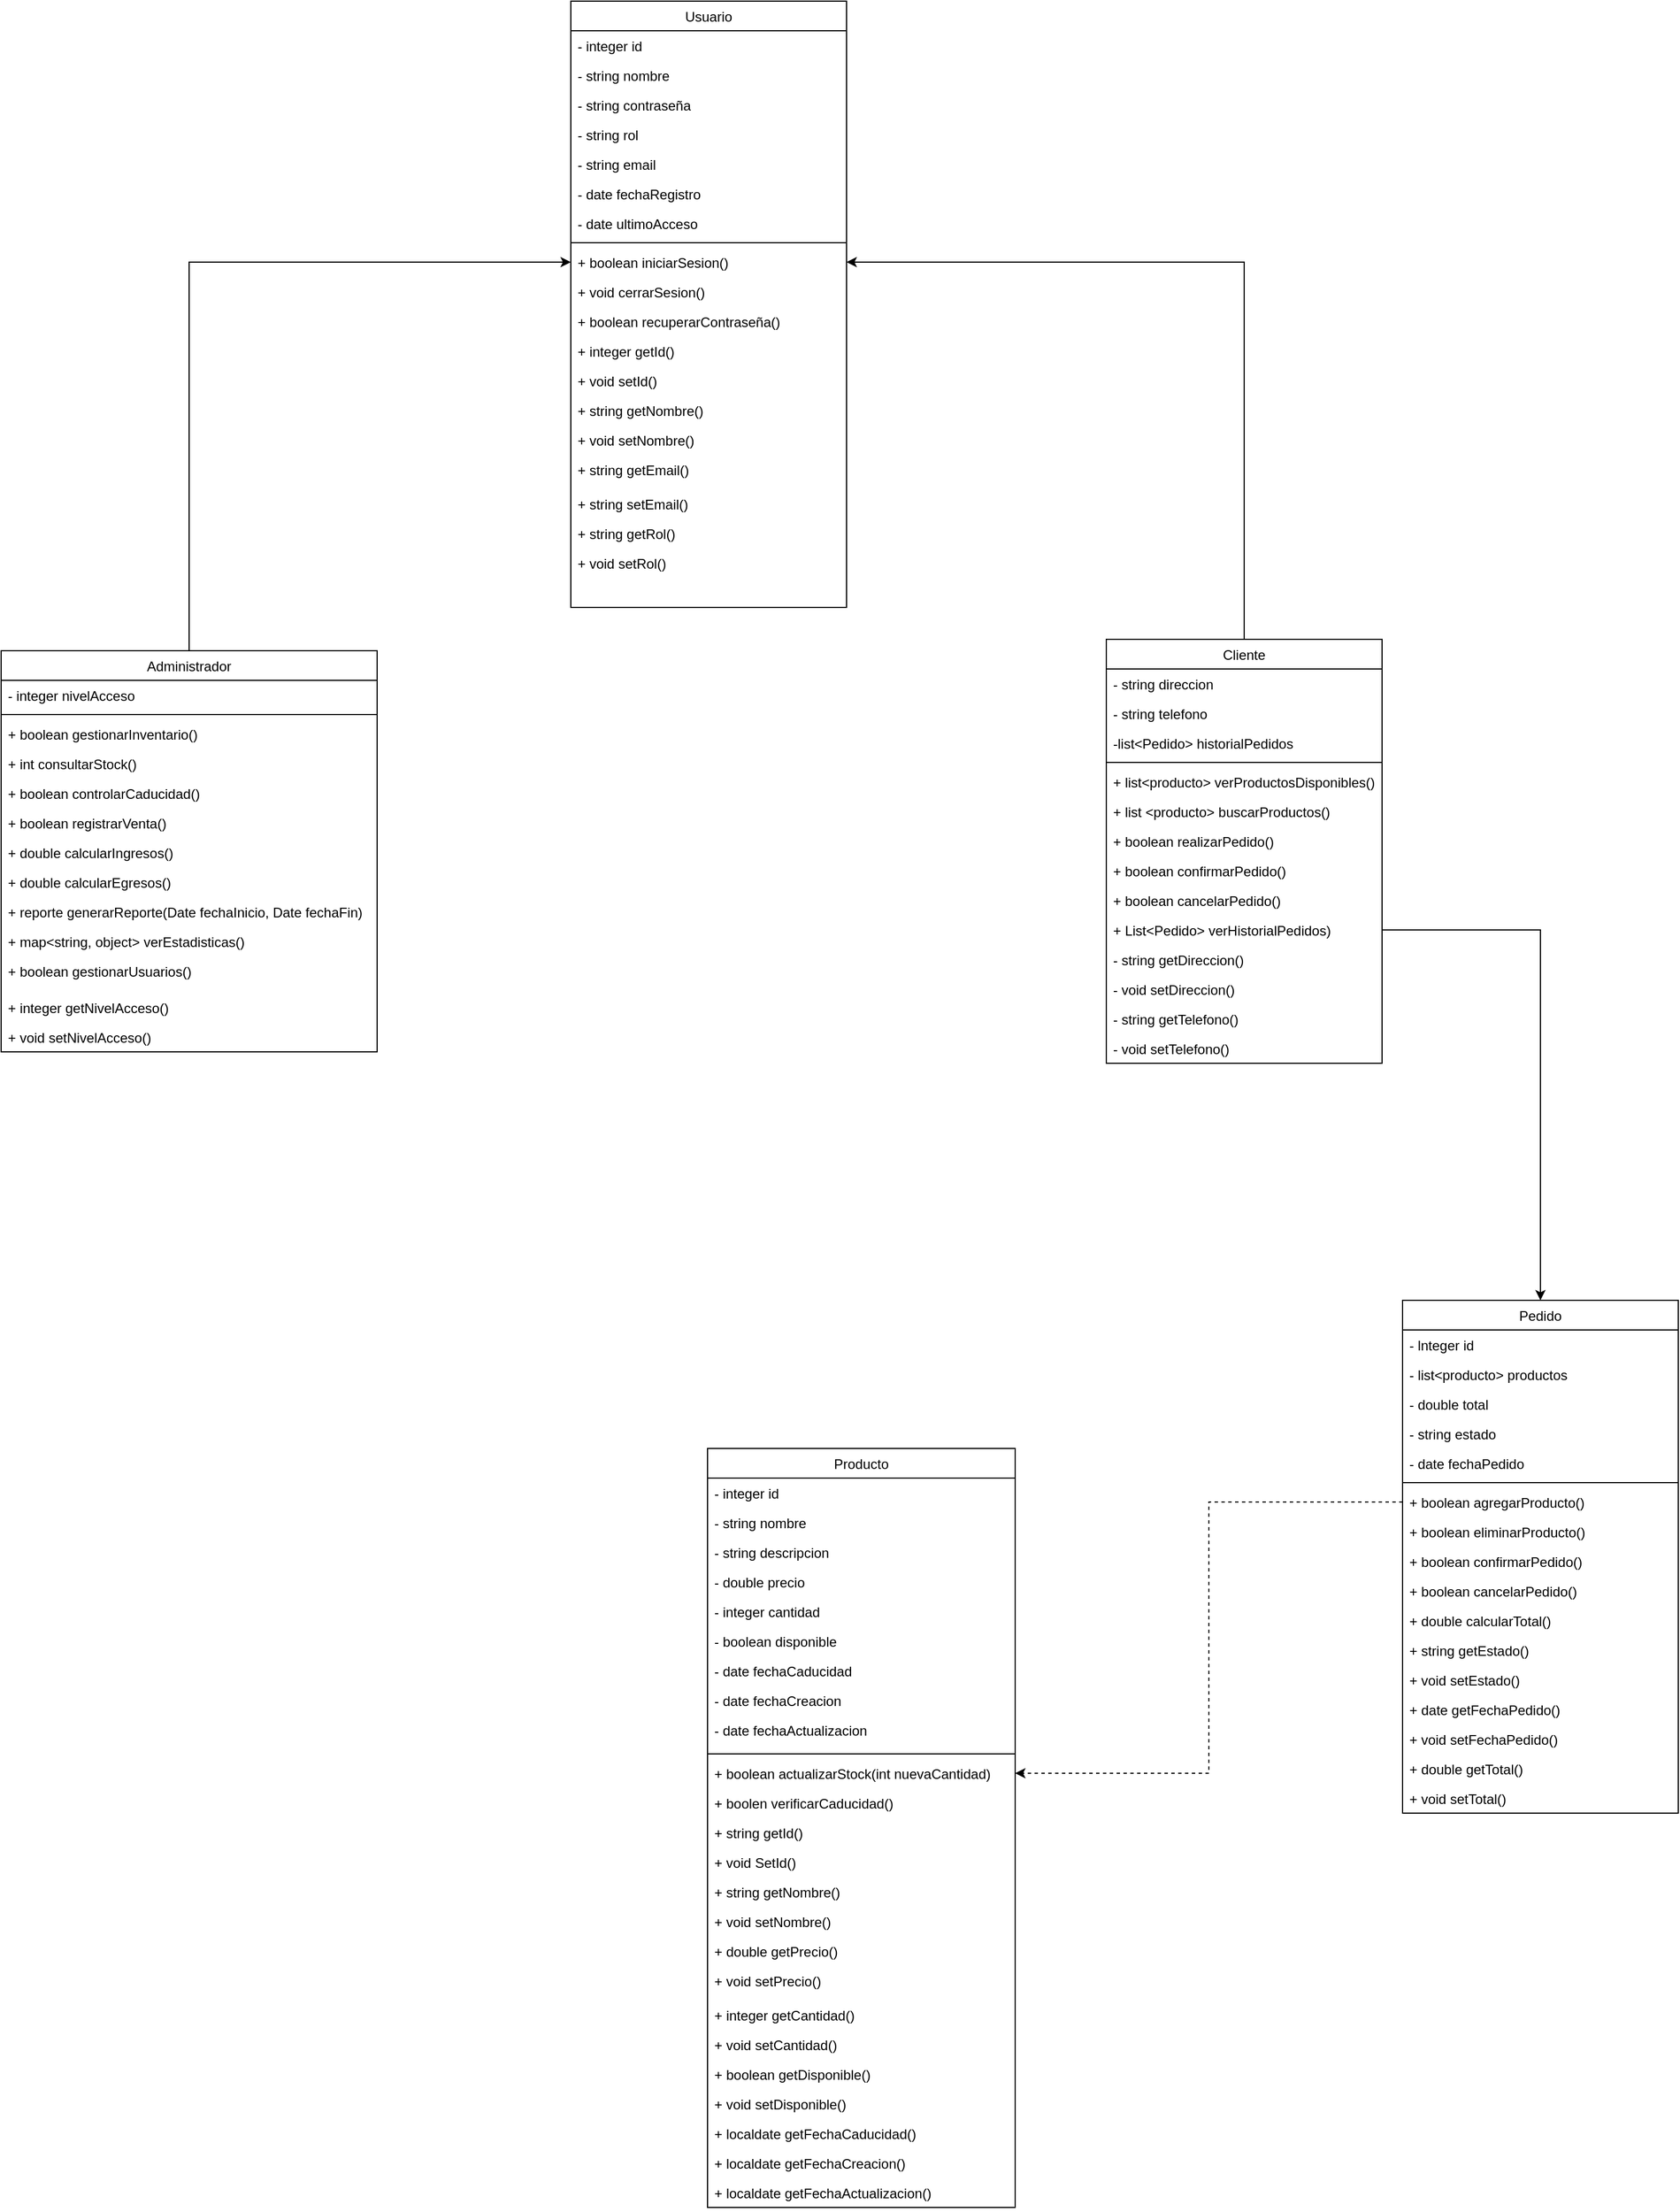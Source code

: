 <mxfile version="26.2.3">
  <diagram id="C5RBs43oDa-KdzZeNtuy" name="Page-1">
    <mxGraphModel dx="1231" dy="2338" grid="1" gridSize="10" guides="1" tooltips="1" connect="1" arrows="1" fold="1" page="1" pageScale="1" pageWidth="827" pageHeight="1169" math="0" shadow="0">
      <root>
        <mxCell id="WIyWlLk6GJQsqaUBKTNV-0" />
        <mxCell id="WIyWlLk6GJQsqaUBKTNV-1" parent="WIyWlLk6GJQsqaUBKTNV-0" />
        <mxCell id="zkfFHV4jXpPFQw0GAbJ--17" value="Cliente" style="swimlane;fontStyle=0;align=center;verticalAlign=top;childLayout=stackLayout;horizontal=1;startSize=26;horizontalStack=0;resizeParent=1;resizeLast=0;collapsible=1;marginBottom=0;rounded=0;shadow=0;strokeWidth=1;" parent="WIyWlLk6GJQsqaUBKTNV-1" vertex="1">
          <mxGeometry x="1210" y="280" width="242" height="372" as="geometry">
            <mxRectangle x="550" y="140" width="160" height="26" as="alternateBounds" />
          </mxGeometry>
        </mxCell>
        <mxCell id="ycF3-iZi4jfBu4yKrrEv-30" value="- string direccion" style="text;align=left;verticalAlign=top;spacingLeft=4;spacingRight=4;overflow=hidden;rotatable=0;points=[[0,0.5],[1,0.5]];portConstraint=eastwest;" vertex="1" parent="zkfFHV4jXpPFQw0GAbJ--17">
          <mxGeometry y="26" width="242" height="26" as="geometry" />
        </mxCell>
        <mxCell id="ycF3-iZi4jfBu4yKrrEv-119" value="- string telefono" style="text;align=left;verticalAlign=top;spacingLeft=4;spacingRight=4;overflow=hidden;rotatable=0;points=[[0,0.5],[1,0.5]];portConstraint=eastwest;" vertex="1" parent="zkfFHV4jXpPFQw0GAbJ--17">
          <mxGeometry y="52" width="242" height="26" as="geometry" />
        </mxCell>
        <mxCell id="ycF3-iZi4jfBu4yKrrEv-31" value="-list&lt;Pedido&gt; historialPedidos" style="text;align=left;verticalAlign=top;spacingLeft=4;spacingRight=4;overflow=hidden;rotatable=0;points=[[0,0.5],[1,0.5]];portConstraint=eastwest;" vertex="1" parent="zkfFHV4jXpPFQw0GAbJ--17">
          <mxGeometry y="78" width="242" height="26" as="geometry" />
        </mxCell>
        <mxCell id="zkfFHV4jXpPFQw0GAbJ--23" value="" style="line;html=1;strokeWidth=1;align=left;verticalAlign=middle;spacingTop=-1;spacingLeft=3;spacingRight=3;rotatable=0;labelPosition=right;points=[];portConstraint=eastwest;" parent="zkfFHV4jXpPFQw0GAbJ--17" vertex="1">
          <mxGeometry y="104" width="242" height="8" as="geometry" />
        </mxCell>
        <mxCell id="zkfFHV4jXpPFQw0GAbJ--24" value="+ list&lt;producto&gt; verProductosDisponibles()" style="text;align=left;verticalAlign=top;spacingLeft=4;spacingRight=4;overflow=hidden;rotatable=0;points=[[0,0.5],[1,0.5]];portConstraint=eastwest;" parent="zkfFHV4jXpPFQw0GAbJ--17" vertex="1">
          <mxGeometry y="112" width="242" height="26" as="geometry" />
        </mxCell>
        <mxCell id="ycF3-iZi4jfBu4yKrrEv-0" value="+ list &lt;producto&gt; buscarProductos()" style="text;align=left;verticalAlign=top;spacingLeft=4;spacingRight=4;overflow=hidden;rotatable=0;points=[[0,0.5],[1,0.5]];portConstraint=eastwest;" vertex="1" parent="zkfFHV4jXpPFQw0GAbJ--17">
          <mxGeometry y="138" width="242" height="26" as="geometry" />
        </mxCell>
        <mxCell id="ycF3-iZi4jfBu4yKrrEv-113" value="+ boolean realizarPedido()" style="text;align=left;verticalAlign=top;spacingLeft=4;spacingRight=4;overflow=hidden;rotatable=0;points=[[0,0.5],[1,0.5]];portConstraint=eastwest;" vertex="1" parent="zkfFHV4jXpPFQw0GAbJ--17">
          <mxGeometry y="164" width="242" height="26" as="geometry" />
        </mxCell>
        <mxCell id="ycF3-iZi4jfBu4yKrrEv-1" value="+ boolean confirmarPedido()" style="text;align=left;verticalAlign=top;spacingLeft=4;spacingRight=4;overflow=hidden;rotatable=0;points=[[0,0.5],[1,0.5]];portConstraint=eastwest;" vertex="1" parent="zkfFHV4jXpPFQw0GAbJ--17">
          <mxGeometry y="190" width="242" height="26" as="geometry" />
        </mxCell>
        <mxCell id="ycF3-iZi4jfBu4yKrrEv-120" value="+ boolean cancelarPedido()" style="text;align=left;verticalAlign=top;spacingLeft=4;spacingRight=4;overflow=hidden;rotatable=0;points=[[0,0.5],[1,0.5]];portConstraint=eastwest;" vertex="1" parent="zkfFHV4jXpPFQw0GAbJ--17">
          <mxGeometry y="216" width="242" height="26" as="geometry" />
        </mxCell>
        <mxCell id="ycF3-iZi4jfBu4yKrrEv-2" value="+ List&lt;Pedido&gt; verHistorialPedidos)" style="text;align=left;verticalAlign=top;spacingLeft=4;spacingRight=4;overflow=hidden;rotatable=0;points=[[0,0.5],[1,0.5]];portConstraint=eastwest;" vertex="1" parent="zkfFHV4jXpPFQw0GAbJ--17">
          <mxGeometry y="242" width="242" height="26" as="geometry" />
        </mxCell>
        <mxCell id="ycF3-iZi4jfBu4yKrrEv-32" value="- string getDireccion()" style="text;align=left;verticalAlign=top;spacingLeft=4;spacingRight=4;overflow=hidden;rotatable=0;points=[[0,0.5],[1,0.5]];portConstraint=eastwest;" vertex="1" parent="zkfFHV4jXpPFQw0GAbJ--17">
          <mxGeometry y="268" width="242" height="26" as="geometry" />
        </mxCell>
        <mxCell id="ycF3-iZi4jfBu4yKrrEv-33" value="- void setDireccion()" style="text;align=left;verticalAlign=top;spacingLeft=4;spacingRight=4;overflow=hidden;rotatable=0;points=[[0,0.5],[1,0.5]];portConstraint=eastwest;" vertex="1" parent="zkfFHV4jXpPFQw0GAbJ--17">
          <mxGeometry y="294" width="242" height="26" as="geometry" />
        </mxCell>
        <mxCell id="ycF3-iZi4jfBu4yKrrEv-34" value="- string getTelefono()" style="text;align=left;verticalAlign=top;spacingLeft=4;spacingRight=4;overflow=hidden;rotatable=0;points=[[0,0.5],[1,0.5]];portConstraint=eastwest;" vertex="1" parent="zkfFHV4jXpPFQw0GAbJ--17">
          <mxGeometry y="320" width="242" height="26" as="geometry" />
        </mxCell>
        <mxCell id="zkfFHV4jXpPFQw0GAbJ--25" value="- void setTelefono()" style="text;align=left;verticalAlign=top;spacingLeft=4;spacingRight=4;overflow=hidden;rotatable=0;points=[[0,0.5],[1,0.5]];portConstraint=eastwest;" parent="zkfFHV4jXpPFQw0GAbJ--17" vertex="1">
          <mxGeometry y="346" width="242" height="26" as="geometry" />
        </mxCell>
        <mxCell id="ycF3-iZi4jfBu4yKrrEv-4" value="Usuario" style="swimlane;fontStyle=0;align=center;verticalAlign=top;childLayout=stackLayout;horizontal=1;startSize=26;horizontalStack=0;resizeParent=1;resizeLast=0;collapsible=1;marginBottom=0;rounded=0;shadow=0;strokeWidth=1;" vertex="1" parent="WIyWlLk6GJQsqaUBKTNV-1">
          <mxGeometry x="740" y="-280" width="242" height="532" as="geometry">
            <mxRectangle x="550" y="140" width="160" height="26" as="alternateBounds" />
          </mxGeometry>
        </mxCell>
        <mxCell id="ycF3-iZi4jfBu4yKrrEv-13" value="- integer id" style="text;align=left;verticalAlign=top;spacingLeft=4;spacingRight=4;overflow=hidden;rotatable=0;points=[[0,0.5],[1,0.5]];portConstraint=eastwest;" vertex="1" parent="ycF3-iZi4jfBu4yKrrEv-4">
          <mxGeometry y="26" width="242" height="26" as="geometry" />
        </mxCell>
        <mxCell id="ycF3-iZi4jfBu4yKrrEv-14" value="- string nombre" style="text;align=left;verticalAlign=top;spacingLeft=4;spacingRight=4;overflow=hidden;rotatable=0;points=[[0,0.5],[1,0.5]];portConstraint=eastwest;" vertex="1" parent="ycF3-iZi4jfBu4yKrrEv-4">
          <mxGeometry y="52" width="242" height="26" as="geometry" />
        </mxCell>
        <mxCell id="ycF3-iZi4jfBu4yKrrEv-15" value="- string contraseña" style="text;align=left;verticalAlign=top;spacingLeft=4;spacingRight=4;overflow=hidden;rotatable=0;points=[[0,0.5],[1,0.5]];portConstraint=eastwest;" vertex="1" parent="ycF3-iZi4jfBu4yKrrEv-4">
          <mxGeometry y="78" width="242" height="26" as="geometry" />
        </mxCell>
        <mxCell id="ycF3-iZi4jfBu4yKrrEv-121" value="- string rol" style="text;align=left;verticalAlign=top;spacingLeft=4;spacingRight=4;overflow=hidden;rotatable=0;points=[[0,0.5],[1,0.5]];portConstraint=eastwest;" vertex="1" parent="ycF3-iZi4jfBu4yKrrEv-4">
          <mxGeometry y="104" width="242" height="26" as="geometry" />
        </mxCell>
        <mxCell id="ycF3-iZi4jfBu4yKrrEv-16" value="- string email" style="text;align=left;verticalAlign=top;spacingLeft=4;spacingRight=4;overflow=hidden;rotatable=0;points=[[0,0.5],[1,0.5]];portConstraint=eastwest;" vertex="1" parent="ycF3-iZi4jfBu4yKrrEv-4">
          <mxGeometry y="130" width="242" height="26" as="geometry" />
        </mxCell>
        <mxCell id="ycF3-iZi4jfBu4yKrrEv-17" value="- date fechaRegistro" style="text;align=left;verticalAlign=top;spacingLeft=4;spacingRight=4;overflow=hidden;rotatable=0;points=[[0,0.5],[1,0.5]];portConstraint=eastwest;" vertex="1" parent="ycF3-iZi4jfBu4yKrrEv-4">
          <mxGeometry y="156" width="242" height="26" as="geometry" />
        </mxCell>
        <mxCell id="ycF3-iZi4jfBu4yKrrEv-5" value="- date ultimoAcceso" style="text;align=left;verticalAlign=top;spacingLeft=4;spacingRight=4;overflow=hidden;rotatable=0;points=[[0,0.5],[1,0.5]];portConstraint=eastwest;" vertex="1" parent="ycF3-iZi4jfBu4yKrrEv-4">
          <mxGeometry y="182" width="242" height="26" as="geometry" />
        </mxCell>
        <mxCell id="ycF3-iZi4jfBu4yKrrEv-6" value="" style="line;html=1;strokeWidth=1;align=left;verticalAlign=middle;spacingTop=-1;spacingLeft=3;spacingRight=3;rotatable=0;labelPosition=right;points=[];portConstraint=eastwest;" vertex="1" parent="ycF3-iZi4jfBu4yKrrEv-4">
          <mxGeometry y="208" width="242" height="8" as="geometry" />
        </mxCell>
        <mxCell id="ycF3-iZi4jfBu4yKrrEv-7" value="+ boolean iniciarSesion()" style="text;align=left;verticalAlign=top;spacingLeft=4;spacingRight=4;overflow=hidden;rotatable=0;points=[[0,0.5],[1,0.5]];portConstraint=eastwest;" vertex="1" parent="ycF3-iZi4jfBu4yKrrEv-4">
          <mxGeometry y="216" width="242" height="26" as="geometry" />
        </mxCell>
        <mxCell id="ycF3-iZi4jfBu4yKrrEv-8" value="+ void cerrarSesion()" style="text;align=left;verticalAlign=top;spacingLeft=4;spacingRight=4;overflow=hidden;rotatable=0;points=[[0,0.5],[1,0.5]];portConstraint=eastwest;" vertex="1" parent="ycF3-iZi4jfBu4yKrrEv-4">
          <mxGeometry y="242" width="242" height="26" as="geometry" />
        </mxCell>
        <mxCell id="ycF3-iZi4jfBu4yKrrEv-122" value="+ boolean recuperarContraseña()" style="text;align=left;verticalAlign=top;spacingLeft=4;spacingRight=4;overflow=hidden;rotatable=0;points=[[0,0.5],[1,0.5]];portConstraint=eastwest;" vertex="1" parent="ycF3-iZi4jfBu4yKrrEv-4">
          <mxGeometry y="268" width="242" height="26" as="geometry" />
        </mxCell>
        <mxCell id="ycF3-iZi4jfBu4yKrrEv-124" value="+ integer getId()" style="text;align=left;verticalAlign=top;spacingLeft=4;spacingRight=4;overflow=hidden;rotatable=0;points=[[0,0.5],[1,0.5]];portConstraint=eastwest;" vertex="1" parent="ycF3-iZi4jfBu4yKrrEv-4">
          <mxGeometry y="294" width="242" height="26" as="geometry" />
        </mxCell>
        <mxCell id="ycF3-iZi4jfBu4yKrrEv-123" value="+ void setId()" style="text;align=left;verticalAlign=top;spacingLeft=4;spacingRight=4;overflow=hidden;rotatable=0;points=[[0,0.5],[1,0.5]];portConstraint=eastwest;" vertex="1" parent="ycF3-iZi4jfBu4yKrrEv-4">
          <mxGeometry y="320" width="242" height="26" as="geometry" />
        </mxCell>
        <mxCell id="ycF3-iZi4jfBu4yKrrEv-10" value="+ string getNombre()" style="text;align=left;verticalAlign=top;spacingLeft=4;spacingRight=4;overflow=hidden;rotatable=0;points=[[0,0.5],[1,0.5]];portConstraint=eastwest;" vertex="1" parent="ycF3-iZi4jfBu4yKrrEv-4">
          <mxGeometry y="346" width="242" height="26" as="geometry" />
        </mxCell>
        <mxCell id="ycF3-iZi4jfBu4yKrrEv-11" value="+ void setNombre()" style="text;align=left;verticalAlign=top;spacingLeft=4;spacingRight=4;overflow=hidden;rotatable=0;points=[[0,0.5],[1,0.5]];portConstraint=eastwest;" vertex="1" parent="ycF3-iZi4jfBu4yKrrEv-4">
          <mxGeometry y="372" width="242" height="26" as="geometry" />
        </mxCell>
        <mxCell id="ycF3-iZi4jfBu4yKrrEv-18" value="+ string getEmail()" style="text;align=left;verticalAlign=top;spacingLeft=4;spacingRight=4;overflow=hidden;rotatable=0;points=[[0,0.5],[1,0.5]];portConstraint=eastwest;" vertex="1" parent="ycF3-iZi4jfBu4yKrrEv-4">
          <mxGeometry y="398" width="242" height="30" as="geometry" />
        </mxCell>
        <mxCell id="ycF3-iZi4jfBu4yKrrEv-19" value="+ string setEmail()" style="text;align=left;verticalAlign=top;spacingLeft=4;spacingRight=4;overflow=hidden;rotatable=0;points=[[0,0.5],[1,0.5]];portConstraint=eastwest;" vertex="1" parent="ycF3-iZi4jfBu4yKrrEv-4">
          <mxGeometry y="428" width="242" height="26" as="geometry" />
        </mxCell>
        <mxCell id="ycF3-iZi4jfBu4yKrrEv-20" value="+ string getRol()" style="text;align=left;verticalAlign=top;spacingLeft=4;spacingRight=4;overflow=hidden;rotatable=0;points=[[0,0.5],[1,0.5]];portConstraint=eastwest;" vertex="1" parent="ycF3-iZi4jfBu4yKrrEv-4">
          <mxGeometry y="454" width="242" height="26" as="geometry" />
        </mxCell>
        <mxCell id="ycF3-iZi4jfBu4yKrrEv-12" value="+ void setRol()" style="text;align=left;verticalAlign=top;spacingLeft=4;spacingRight=4;overflow=hidden;rotatable=0;points=[[0,0.5],[1,0.5]];portConstraint=eastwest;" vertex="1" parent="ycF3-iZi4jfBu4yKrrEv-4">
          <mxGeometry y="480" width="242" height="26" as="geometry" />
        </mxCell>
        <mxCell id="ycF3-iZi4jfBu4yKrrEv-21" value="Administrador" style="swimlane;fontStyle=0;align=center;verticalAlign=top;childLayout=stackLayout;horizontal=1;startSize=26;horizontalStack=0;resizeParent=1;resizeLast=0;collapsible=1;marginBottom=0;rounded=0;shadow=0;strokeWidth=1;" vertex="1" parent="WIyWlLk6GJQsqaUBKTNV-1">
          <mxGeometry x="240" y="290" width="330" height="352" as="geometry">
            <mxRectangle x="550" y="140" width="160" height="26" as="alternateBounds" />
          </mxGeometry>
        </mxCell>
        <mxCell id="ycF3-iZi4jfBu4yKrrEv-22" value="- integer nivelAcceso" style="text;align=left;verticalAlign=top;spacingLeft=4;spacingRight=4;overflow=hidden;rotatable=0;points=[[0,0.5],[1,0.5]];portConstraint=eastwest;" vertex="1" parent="ycF3-iZi4jfBu4yKrrEv-21">
          <mxGeometry y="26" width="330" height="26" as="geometry" />
        </mxCell>
        <mxCell id="ycF3-iZi4jfBu4yKrrEv-23" value="" style="line;html=1;strokeWidth=1;align=left;verticalAlign=middle;spacingTop=-1;spacingLeft=3;spacingRight=3;rotatable=0;labelPosition=right;points=[];portConstraint=eastwest;" vertex="1" parent="ycF3-iZi4jfBu4yKrrEv-21">
          <mxGeometry y="52" width="330" height="8" as="geometry" />
        </mxCell>
        <mxCell id="ycF3-iZi4jfBu4yKrrEv-108" value="+ boolean gestionarInventario()" style="text;align=left;verticalAlign=top;spacingLeft=4;spacingRight=4;overflow=hidden;rotatable=0;points=[[0,0.5],[1,0.5]];portConstraint=eastwest;" vertex="1" parent="ycF3-iZi4jfBu4yKrrEv-21">
          <mxGeometry y="60" width="330" height="26" as="geometry" />
        </mxCell>
        <mxCell id="ycF3-iZi4jfBu4yKrrEv-109" value="+ int consultarStock()" style="text;align=left;verticalAlign=top;spacingLeft=4;spacingRight=4;overflow=hidden;rotatable=0;points=[[0,0.5],[1,0.5]];portConstraint=eastwest;" vertex="1" parent="ycF3-iZi4jfBu4yKrrEv-21">
          <mxGeometry y="86" width="330" height="26" as="geometry" />
        </mxCell>
        <mxCell id="ycF3-iZi4jfBu4yKrrEv-110" value="+ boolean controlarCaducidad()" style="text;align=left;verticalAlign=top;spacingLeft=4;spacingRight=4;overflow=hidden;rotatable=0;points=[[0,0.5],[1,0.5]];portConstraint=eastwest;" vertex="1" parent="ycF3-iZi4jfBu4yKrrEv-21">
          <mxGeometry y="112" width="330" height="26" as="geometry" />
        </mxCell>
        <mxCell id="ycF3-iZi4jfBu4yKrrEv-111" value="+ boolean registrarVenta()" style="text;align=left;verticalAlign=top;spacingLeft=4;spacingRight=4;overflow=hidden;rotatable=0;points=[[0,0.5],[1,0.5]];portConstraint=eastwest;" vertex="1" parent="ycF3-iZi4jfBu4yKrrEv-21">
          <mxGeometry y="138" width="330" height="26" as="geometry" />
        </mxCell>
        <mxCell id="ycF3-iZi4jfBu4yKrrEv-112" value="+ double calcularIngresos()" style="text;align=left;verticalAlign=top;spacingLeft=4;spacingRight=4;overflow=hidden;rotatable=0;points=[[0,0.5],[1,0.5]];portConstraint=eastwest;" vertex="1" parent="ycF3-iZi4jfBu4yKrrEv-21">
          <mxGeometry y="164" width="330" height="26" as="geometry" />
        </mxCell>
        <mxCell id="ycF3-iZi4jfBu4yKrrEv-24" value="+ double calcularEgresos()" style="text;align=left;verticalAlign=top;spacingLeft=4;spacingRight=4;overflow=hidden;rotatable=0;points=[[0,0.5],[1,0.5]];portConstraint=eastwest;" vertex="1" parent="ycF3-iZi4jfBu4yKrrEv-21">
          <mxGeometry y="190" width="330" height="26" as="geometry" />
        </mxCell>
        <mxCell id="ycF3-iZi4jfBu4yKrrEv-25" value="+ reporte generarReporte(Date fechaInicio, Date fechaFin)" style="text;align=left;verticalAlign=top;spacingLeft=4;spacingRight=4;overflow=hidden;rotatable=0;points=[[0,0.5],[1,0.5]];portConstraint=eastwest;" vertex="1" parent="ycF3-iZi4jfBu4yKrrEv-21">
          <mxGeometry y="216" width="330" height="26" as="geometry" />
        </mxCell>
        <mxCell id="ycF3-iZi4jfBu4yKrrEv-26" value="+ map&lt;string, object&gt; verEstadisticas()" style="text;align=left;verticalAlign=top;spacingLeft=4;spacingRight=4;overflow=hidden;rotatable=0;points=[[0,0.5],[1,0.5]];portConstraint=eastwest;" vertex="1" parent="ycF3-iZi4jfBu4yKrrEv-21">
          <mxGeometry y="242" width="330" height="26" as="geometry" />
        </mxCell>
        <mxCell id="ycF3-iZi4jfBu4yKrrEv-27" value="+ boolean gestionarUsuarios()" style="text;align=left;verticalAlign=top;spacingLeft=4;spacingRight=4;overflow=hidden;rotatable=0;points=[[0,0.5],[1,0.5]];portConstraint=eastwest;" vertex="1" parent="ycF3-iZi4jfBu4yKrrEv-21">
          <mxGeometry y="268" width="330" height="32" as="geometry" />
        </mxCell>
        <mxCell id="ycF3-iZi4jfBu4yKrrEv-28" value="+ integer getNivelAcceso()" style="text;align=left;verticalAlign=top;spacingLeft=4;spacingRight=4;overflow=hidden;rotatable=0;points=[[0,0.5],[1,0.5]];portConstraint=eastwest;" vertex="1" parent="ycF3-iZi4jfBu4yKrrEv-21">
          <mxGeometry y="300" width="330" height="26" as="geometry" />
        </mxCell>
        <mxCell id="ycF3-iZi4jfBu4yKrrEv-29" value="+ void setNivelAcceso()" style="text;align=left;verticalAlign=top;spacingLeft=4;spacingRight=4;overflow=hidden;rotatable=0;points=[[0,0.5],[1,0.5]];portConstraint=eastwest;" vertex="1" parent="ycF3-iZi4jfBu4yKrrEv-21">
          <mxGeometry y="326" width="330" height="26" as="geometry" />
        </mxCell>
        <mxCell id="ycF3-iZi4jfBu4yKrrEv-35" value="Producto" style="swimlane;fontStyle=0;align=center;verticalAlign=top;childLayout=stackLayout;horizontal=1;startSize=26;horizontalStack=0;resizeParent=1;resizeLast=0;collapsible=1;marginBottom=0;rounded=0;shadow=0;strokeWidth=1;" vertex="1" parent="WIyWlLk6GJQsqaUBKTNV-1">
          <mxGeometry x="860" y="990" width="270" height="666" as="geometry">
            <mxRectangle x="550" y="140" width="160" height="26" as="alternateBounds" />
          </mxGeometry>
        </mxCell>
        <mxCell id="ycF3-iZi4jfBu4yKrrEv-36" value="- integer id" style="text;align=left;verticalAlign=top;spacingLeft=4;spacingRight=4;overflow=hidden;rotatable=0;points=[[0,0.5],[1,0.5]];portConstraint=eastwest;" vertex="1" parent="ycF3-iZi4jfBu4yKrrEv-35">
          <mxGeometry y="26" width="270" height="26" as="geometry" />
        </mxCell>
        <mxCell id="ycF3-iZi4jfBu4yKrrEv-37" value="- string nombre" style="text;align=left;verticalAlign=top;spacingLeft=4;spacingRight=4;overflow=hidden;rotatable=0;points=[[0,0.5],[1,0.5]];portConstraint=eastwest;" vertex="1" parent="ycF3-iZi4jfBu4yKrrEv-35">
          <mxGeometry y="52" width="270" height="26" as="geometry" />
        </mxCell>
        <mxCell id="ycF3-iZi4jfBu4yKrrEv-38" value="- string descripcion" style="text;align=left;verticalAlign=top;spacingLeft=4;spacingRight=4;overflow=hidden;rotatable=0;points=[[0,0.5],[1,0.5]];portConstraint=eastwest;" vertex="1" parent="ycF3-iZi4jfBu4yKrrEv-35">
          <mxGeometry y="78" width="270" height="26" as="geometry" />
        </mxCell>
        <mxCell id="ycF3-iZi4jfBu4yKrrEv-39" value="- double precio" style="text;align=left;verticalAlign=top;spacingLeft=4;spacingRight=4;overflow=hidden;rotatable=0;points=[[0,0.5],[1,0.5]];portConstraint=eastwest;" vertex="1" parent="ycF3-iZi4jfBu4yKrrEv-35">
          <mxGeometry y="104" width="270" height="26" as="geometry" />
        </mxCell>
        <mxCell id="ycF3-iZi4jfBu4yKrrEv-40" value="- integer cantidad" style="text;align=left;verticalAlign=top;spacingLeft=4;spacingRight=4;overflow=hidden;rotatable=0;points=[[0,0.5],[1,0.5]];portConstraint=eastwest;" vertex="1" parent="ycF3-iZi4jfBu4yKrrEv-35">
          <mxGeometry y="130" width="270" height="26" as="geometry" />
        </mxCell>
        <mxCell id="ycF3-iZi4jfBu4yKrrEv-54" value="- boolean disponible" style="text;align=left;verticalAlign=top;spacingLeft=4;spacingRight=4;overflow=hidden;rotatable=0;points=[[0,0.5],[1,0.5]];portConstraint=eastwest;" vertex="1" parent="ycF3-iZi4jfBu4yKrrEv-35">
          <mxGeometry y="156" width="270" height="26" as="geometry" />
        </mxCell>
        <mxCell id="ycF3-iZi4jfBu4yKrrEv-53" value="- date fechaCaducidad" style="text;align=left;verticalAlign=top;spacingLeft=4;spacingRight=4;overflow=hidden;rotatable=0;points=[[0,0.5],[1,0.5]];portConstraint=eastwest;" vertex="1" parent="ycF3-iZi4jfBu4yKrrEv-35">
          <mxGeometry y="182" width="270" height="26" as="geometry" />
        </mxCell>
        <mxCell id="ycF3-iZi4jfBu4yKrrEv-56" value="- date fechaCreacion" style="text;align=left;verticalAlign=top;spacingLeft=4;spacingRight=4;overflow=hidden;rotatable=0;points=[[0,0.5],[1,0.5]];portConstraint=eastwest;" vertex="1" parent="ycF3-iZi4jfBu4yKrrEv-35">
          <mxGeometry y="208" width="270" height="26" as="geometry" />
        </mxCell>
        <mxCell id="ycF3-iZi4jfBu4yKrrEv-41" value="- date fechaActualizacion" style="text;align=left;verticalAlign=top;spacingLeft=4;spacingRight=4;overflow=hidden;rotatable=0;points=[[0,0.5],[1,0.5]];portConstraint=eastwest;" vertex="1" parent="ycF3-iZi4jfBu4yKrrEv-35">
          <mxGeometry y="234" width="270" height="30" as="geometry" />
        </mxCell>
        <mxCell id="ycF3-iZi4jfBu4yKrrEv-42" value="" style="line;html=1;strokeWidth=1;align=left;verticalAlign=middle;spacingTop=-1;spacingLeft=3;spacingRight=3;rotatable=0;labelPosition=right;points=[];portConstraint=eastwest;" vertex="1" parent="ycF3-iZi4jfBu4yKrrEv-35">
          <mxGeometry y="264" width="270" height="8" as="geometry" />
        </mxCell>
        <mxCell id="ycF3-iZi4jfBu4yKrrEv-43" value="+ boolean actualizarStock(int nuevaCantidad)" style="text;align=left;verticalAlign=top;spacingLeft=4;spacingRight=4;overflow=hidden;rotatable=0;points=[[0,0.5],[1,0.5]];portConstraint=eastwest;" vertex="1" parent="ycF3-iZi4jfBu4yKrrEv-35">
          <mxGeometry y="272" width="270" height="26" as="geometry" />
        </mxCell>
        <mxCell id="ycF3-iZi4jfBu4yKrrEv-44" value="+ boolen verificarCaducidad()" style="text;align=left;verticalAlign=top;spacingLeft=4;spacingRight=4;overflow=hidden;rotatable=0;points=[[0,0.5],[1,0.5]];portConstraint=eastwest;" vertex="1" parent="ycF3-iZi4jfBu4yKrrEv-35">
          <mxGeometry y="298" width="270" height="26" as="geometry" />
        </mxCell>
        <mxCell id="ycF3-iZi4jfBu4yKrrEv-127" value="+ string getId()" style="text;align=left;verticalAlign=top;spacingLeft=4;spacingRight=4;overflow=hidden;rotatable=0;points=[[0,0.5],[1,0.5]];portConstraint=eastwest;" vertex="1" parent="ycF3-iZi4jfBu4yKrrEv-35">
          <mxGeometry y="324" width="270" height="26" as="geometry" />
        </mxCell>
        <mxCell id="ycF3-iZi4jfBu4yKrrEv-126" value="+ void SetId()" style="text;align=left;verticalAlign=top;spacingLeft=4;spacingRight=4;overflow=hidden;rotatable=0;points=[[0,0.5],[1,0.5]];portConstraint=eastwest;" vertex="1" parent="ycF3-iZi4jfBu4yKrrEv-35">
          <mxGeometry y="350" width="270" height="26" as="geometry" />
        </mxCell>
        <mxCell id="ycF3-iZi4jfBu4yKrrEv-45" value="+ string getNombre()" style="text;align=left;verticalAlign=top;spacingLeft=4;spacingRight=4;overflow=hidden;rotatable=0;points=[[0,0.5],[1,0.5]];portConstraint=eastwest;" vertex="1" parent="ycF3-iZi4jfBu4yKrrEv-35">
          <mxGeometry y="376" width="270" height="26" as="geometry" />
        </mxCell>
        <mxCell id="ycF3-iZi4jfBu4yKrrEv-46" value="+ void setNombre()" style="text;align=left;verticalAlign=top;spacingLeft=4;spacingRight=4;overflow=hidden;rotatable=0;points=[[0,0.5],[1,0.5]];portConstraint=eastwest;" vertex="1" parent="ycF3-iZi4jfBu4yKrrEv-35">
          <mxGeometry y="402" width="270" height="26" as="geometry" />
        </mxCell>
        <mxCell id="ycF3-iZi4jfBu4yKrrEv-47" value="+ double getPrecio()" style="text;align=left;verticalAlign=top;spacingLeft=4;spacingRight=4;overflow=hidden;rotatable=0;points=[[0,0.5],[1,0.5]];portConstraint=eastwest;" vertex="1" parent="ycF3-iZi4jfBu4yKrrEv-35">
          <mxGeometry y="428" width="270" height="26" as="geometry" />
        </mxCell>
        <mxCell id="ycF3-iZi4jfBu4yKrrEv-48" value="+ void setPrecio()" style="text;align=left;verticalAlign=top;spacingLeft=4;spacingRight=4;overflow=hidden;rotatable=0;points=[[0,0.5],[1,0.5]];portConstraint=eastwest;" vertex="1" parent="ycF3-iZi4jfBu4yKrrEv-35">
          <mxGeometry y="454" width="270" height="30" as="geometry" />
        </mxCell>
        <mxCell id="ycF3-iZi4jfBu4yKrrEv-49" value="+ integer getCantidad()" style="text;align=left;verticalAlign=top;spacingLeft=4;spacingRight=4;overflow=hidden;rotatable=0;points=[[0,0.5],[1,0.5]];portConstraint=eastwest;" vertex="1" parent="ycF3-iZi4jfBu4yKrrEv-35">
          <mxGeometry y="484" width="270" height="26" as="geometry" />
        </mxCell>
        <mxCell id="ycF3-iZi4jfBu4yKrrEv-50" value="+ void setCantidad()" style="text;align=left;verticalAlign=top;spacingLeft=4;spacingRight=4;overflow=hidden;rotatable=0;points=[[0,0.5],[1,0.5]];portConstraint=eastwest;" vertex="1" parent="ycF3-iZi4jfBu4yKrrEv-35">
          <mxGeometry y="510" width="270" height="26" as="geometry" />
        </mxCell>
        <mxCell id="ycF3-iZi4jfBu4yKrrEv-58" value="+ boolean getDisponible()" style="text;align=left;verticalAlign=top;spacingLeft=4;spacingRight=4;overflow=hidden;rotatable=0;points=[[0,0.5],[1,0.5]];portConstraint=eastwest;" vertex="1" parent="ycF3-iZi4jfBu4yKrrEv-35">
          <mxGeometry y="536" width="270" height="26" as="geometry" />
        </mxCell>
        <mxCell id="ycF3-iZi4jfBu4yKrrEv-128" value="+ void setDisponible()" style="text;align=left;verticalAlign=top;spacingLeft=4;spacingRight=4;overflow=hidden;rotatable=0;points=[[0,0.5],[1,0.5]];portConstraint=eastwest;" vertex="1" parent="ycF3-iZi4jfBu4yKrrEv-35">
          <mxGeometry y="562" width="270" height="26" as="geometry" />
        </mxCell>
        <mxCell id="ycF3-iZi4jfBu4yKrrEv-129" value="+ localdate getFechaCaducidad()" style="text;align=left;verticalAlign=top;spacingLeft=4;spacingRight=4;overflow=hidden;rotatable=0;points=[[0,0.5],[1,0.5]];portConstraint=eastwest;" vertex="1" parent="ycF3-iZi4jfBu4yKrrEv-35">
          <mxGeometry y="588" width="270" height="26" as="geometry" />
        </mxCell>
        <mxCell id="ycF3-iZi4jfBu4yKrrEv-130" value="+ localdate getFechaCreacion()" style="text;align=left;verticalAlign=top;spacingLeft=4;spacingRight=4;overflow=hidden;rotatable=0;points=[[0,0.5],[1,0.5]];portConstraint=eastwest;" vertex="1" parent="ycF3-iZi4jfBu4yKrrEv-35">
          <mxGeometry y="614" width="270" height="26" as="geometry" />
        </mxCell>
        <mxCell id="ycF3-iZi4jfBu4yKrrEv-59" value="+ localdate getFechaActualizacion()" style="text;align=left;verticalAlign=top;spacingLeft=4;spacingRight=4;overflow=hidden;rotatable=0;points=[[0,0.5],[1,0.5]];portConstraint=eastwest;" vertex="1" parent="ycF3-iZi4jfBu4yKrrEv-35">
          <mxGeometry y="640" width="270" height="26" as="geometry" />
        </mxCell>
        <mxCell id="ycF3-iZi4jfBu4yKrrEv-87" value="Pedido" style="swimlane;fontStyle=0;align=center;verticalAlign=top;childLayout=stackLayout;horizontal=1;startSize=26;horizontalStack=0;resizeParent=1;resizeLast=0;collapsible=1;marginBottom=0;rounded=0;shadow=0;strokeWidth=1;" vertex="1" parent="WIyWlLk6GJQsqaUBKTNV-1">
          <mxGeometry x="1470" y="860" width="242" height="450" as="geometry">
            <mxRectangle x="550" y="140" width="160" height="26" as="alternateBounds" />
          </mxGeometry>
        </mxCell>
        <mxCell id="ycF3-iZi4jfBu4yKrrEv-88" value="- lnteger id" style="text;align=left;verticalAlign=top;spacingLeft=4;spacingRight=4;overflow=hidden;rotatable=0;points=[[0,0.5],[1,0.5]];portConstraint=eastwest;" vertex="1" parent="ycF3-iZi4jfBu4yKrrEv-87">
          <mxGeometry y="26" width="242" height="26" as="geometry" />
        </mxCell>
        <mxCell id="ycF3-iZi4jfBu4yKrrEv-101" value="- list&lt;producto&gt; productos" style="text;align=left;verticalAlign=top;spacingLeft=4;spacingRight=4;overflow=hidden;rotatable=0;points=[[0,0.5],[1,0.5]];portConstraint=eastwest;" vertex="1" parent="ycF3-iZi4jfBu4yKrrEv-87">
          <mxGeometry y="52" width="242" height="26" as="geometry" />
        </mxCell>
        <mxCell id="ycF3-iZi4jfBu4yKrrEv-102" value="- double total" style="text;align=left;verticalAlign=top;spacingLeft=4;spacingRight=4;overflow=hidden;rotatable=0;points=[[0,0.5],[1,0.5]];portConstraint=eastwest;" vertex="1" parent="ycF3-iZi4jfBu4yKrrEv-87">
          <mxGeometry y="78" width="242" height="26" as="geometry" />
        </mxCell>
        <mxCell id="ycF3-iZi4jfBu4yKrrEv-103" value="- string estado" style="text;align=left;verticalAlign=top;spacingLeft=4;spacingRight=4;overflow=hidden;rotatable=0;points=[[0,0.5],[1,0.5]];portConstraint=eastwest;" vertex="1" parent="ycF3-iZi4jfBu4yKrrEv-87">
          <mxGeometry y="104" width="242" height="26" as="geometry" />
        </mxCell>
        <mxCell id="ycF3-iZi4jfBu4yKrrEv-104" value="- date fechaPedido" style="text;align=left;verticalAlign=top;spacingLeft=4;spacingRight=4;overflow=hidden;rotatable=0;points=[[0,0.5],[1,0.5]];portConstraint=eastwest;" vertex="1" parent="ycF3-iZi4jfBu4yKrrEv-87">
          <mxGeometry y="130" width="242" height="26" as="geometry" />
        </mxCell>
        <mxCell id="ycF3-iZi4jfBu4yKrrEv-89" value="" style="line;html=1;strokeWidth=1;align=left;verticalAlign=middle;spacingTop=-1;spacingLeft=3;spacingRight=3;rotatable=0;labelPosition=right;points=[];portConstraint=eastwest;" vertex="1" parent="ycF3-iZi4jfBu4yKrrEv-87">
          <mxGeometry y="156" width="242" height="8" as="geometry" />
        </mxCell>
        <mxCell id="ycF3-iZi4jfBu4yKrrEv-115" value="+ boolean agregarProducto()" style="text;align=left;verticalAlign=top;spacingLeft=4;spacingRight=4;overflow=hidden;rotatable=0;points=[[0,0.5],[1,0.5]];portConstraint=eastwest;" vertex="1" parent="ycF3-iZi4jfBu4yKrrEv-87">
          <mxGeometry y="164" width="242" height="26" as="geometry" />
        </mxCell>
        <mxCell id="ycF3-iZi4jfBu4yKrrEv-90" value="+ boolean eliminarProducto()" style="text;align=left;verticalAlign=top;spacingLeft=4;spacingRight=4;overflow=hidden;rotatable=0;points=[[0,0.5],[1,0.5]];portConstraint=eastwest;" vertex="1" parent="ycF3-iZi4jfBu4yKrrEv-87">
          <mxGeometry y="190" width="242" height="26" as="geometry" />
        </mxCell>
        <mxCell id="ycF3-iZi4jfBu4yKrrEv-91" value="+ boolean confirmarPedido()" style="text;align=left;verticalAlign=top;spacingLeft=4;spacingRight=4;overflow=hidden;rotatable=0;points=[[0,0.5],[1,0.5]];portConstraint=eastwest;" vertex="1" parent="ycF3-iZi4jfBu4yKrrEv-87">
          <mxGeometry y="216" width="242" height="26" as="geometry" />
        </mxCell>
        <mxCell id="ycF3-iZi4jfBu4yKrrEv-92" value="+ boolean cancelarPedido()" style="text;align=left;verticalAlign=top;spacingLeft=4;spacingRight=4;overflow=hidden;rotatable=0;points=[[0,0.5],[1,0.5]];portConstraint=eastwest;" vertex="1" parent="ycF3-iZi4jfBu4yKrrEv-87">
          <mxGeometry y="242" width="242" height="26" as="geometry" />
        </mxCell>
        <mxCell id="ycF3-iZi4jfBu4yKrrEv-106" value="+ double calcularTotal()" style="text;align=left;verticalAlign=top;spacingLeft=4;spacingRight=4;overflow=hidden;rotatable=0;points=[[0,0.5],[1,0.5]];portConstraint=eastwest;" vertex="1" parent="ycF3-iZi4jfBu4yKrrEv-87">
          <mxGeometry y="268" width="242" height="26" as="geometry" />
        </mxCell>
        <mxCell id="ycF3-iZi4jfBu4yKrrEv-116" value="+ string getEstado()" style="text;align=left;verticalAlign=top;spacingLeft=4;spacingRight=4;overflow=hidden;rotatable=0;points=[[0,0.5],[1,0.5]];portConstraint=eastwest;" vertex="1" parent="ycF3-iZi4jfBu4yKrrEv-87">
          <mxGeometry y="294" width="242" height="26" as="geometry" />
        </mxCell>
        <mxCell id="ycF3-iZi4jfBu4yKrrEv-117" value="+ void setEstado()" style="text;align=left;verticalAlign=top;spacingLeft=4;spacingRight=4;overflow=hidden;rotatable=0;points=[[0,0.5],[1,0.5]];portConstraint=eastwest;" vertex="1" parent="ycF3-iZi4jfBu4yKrrEv-87">
          <mxGeometry y="320" width="242" height="26" as="geometry" />
        </mxCell>
        <mxCell id="ycF3-iZi4jfBu4yKrrEv-107" value="+ date getFechaPedido()" style="text;align=left;verticalAlign=top;spacingLeft=4;spacingRight=4;overflow=hidden;rotatable=0;points=[[0,0.5],[1,0.5]];portConstraint=eastwest;" vertex="1" parent="ycF3-iZi4jfBu4yKrrEv-87">
          <mxGeometry y="346" width="242" height="26" as="geometry" />
        </mxCell>
        <mxCell id="ycF3-iZi4jfBu4yKrrEv-93" value="+ void setFechaPedido()" style="text;align=left;verticalAlign=top;spacingLeft=4;spacingRight=4;overflow=hidden;rotatable=0;points=[[0,0.5],[1,0.5]];portConstraint=eastwest;" vertex="1" parent="ycF3-iZi4jfBu4yKrrEv-87">
          <mxGeometry y="372" width="242" height="26" as="geometry" />
        </mxCell>
        <mxCell id="ycF3-iZi4jfBu4yKrrEv-118" value="+ double getTotal()" style="text;align=left;verticalAlign=top;spacingLeft=4;spacingRight=4;overflow=hidden;rotatable=0;points=[[0,0.5],[1,0.5]];portConstraint=eastwest;" vertex="1" parent="ycF3-iZi4jfBu4yKrrEv-87">
          <mxGeometry y="398" width="242" height="26" as="geometry" />
        </mxCell>
        <mxCell id="ycF3-iZi4jfBu4yKrrEv-94" value="+ void setTotal()" style="text;align=left;verticalAlign=top;spacingLeft=4;spacingRight=4;overflow=hidden;rotatable=0;points=[[0,0.5],[1,0.5]];portConstraint=eastwest;" vertex="1" parent="ycF3-iZi4jfBu4yKrrEv-87">
          <mxGeometry y="424" width="242" height="26" as="geometry" />
        </mxCell>
        <mxCell id="ycF3-iZi4jfBu4yKrrEv-131" value="" style="endArrow=classic;html=1;rounded=0;exitX=0.5;exitY=0;exitDx=0;exitDy=0;edgeStyle=orthogonalEdgeStyle;entryX=1;entryY=0.5;entryDx=0;entryDy=0;" edge="1" parent="WIyWlLk6GJQsqaUBKTNV-1" source="zkfFHV4jXpPFQw0GAbJ--17" target="ycF3-iZi4jfBu4yKrrEv-7">
          <mxGeometry width="50" height="50" relative="1" as="geometry">
            <mxPoint x="980" y="650" as="sourcePoint" />
            <mxPoint x="1000" y="-30" as="targetPoint" />
          </mxGeometry>
        </mxCell>
        <mxCell id="ycF3-iZi4jfBu4yKrrEv-132" value="" style="endArrow=classic;html=1;rounded=0;exitX=0.5;exitY=0;exitDx=0;exitDy=0;edgeStyle=orthogonalEdgeStyle;" edge="1" parent="WIyWlLk6GJQsqaUBKTNV-1" source="ycF3-iZi4jfBu4yKrrEv-21" target="ycF3-iZi4jfBu4yKrrEv-7">
          <mxGeometry width="50" height="50" relative="1" as="geometry">
            <mxPoint x="980" y="650" as="sourcePoint" />
            <mxPoint x="1030" y="600" as="targetPoint" />
          </mxGeometry>
        </mxCell>
        <mxCell id="ycF3-iZi4jfBu4yKrrEv-133" value="" style="endArrow=classic;html=1;rounded=0;exitX=0;exitY=0.5;exitDx=0;exitDy=0;entryX=1;entryY=0.5;entryDx=0;entryDy=0;edgeStyle=elbowEdgeStyle;dashed=1;" edge="1" parent="WIyWlLk6GJQsqaUBKTNV-1" source="ycF3-iZi4jfBu4yKrrEv-115" target="ycF3-iZi4jfBu4yKrrEv-43">
          <mxGeometry width="50" height="50" relative="1" as="geometry">
            <mxPoint x="980" y="650" as="sourcePoint" />
            <mxPoint x="1030" y="600" as="targetPoint" />
          </mxGeometry>
        </mxCell>
        <mxCell id="ycF3-iZi4jfBu4yKrrEv-134" value="" style="endArrow=classic;html=1;rounded=0;entryX=0.5;entryY=0;entryDx=0;entryDy=0;exitX=1;exitY=0.5;exitDx=0;exitDy=0;edgeStyle=orthogonalEdgeStyle;" edge="1" parent="WIyWlLk6GJQsqaUBKTNV-1" source="ycF3-iZi4jfBu4yKrrEv-2" target="ycF3-iZi4jfBu4yKrrEv-87">
          <mxGeometry width="50" height="50" relative="1" as="geometry">
            <mxPoint x="1130" y="760" as="sourcePoint" />
            <mxPoint x="1180" y="710" as="targetPoint" />
          </mxGeometry>
        </mxCell>
      </root>
    </mxGraphModel>
  </diagram>
</mxfile>
